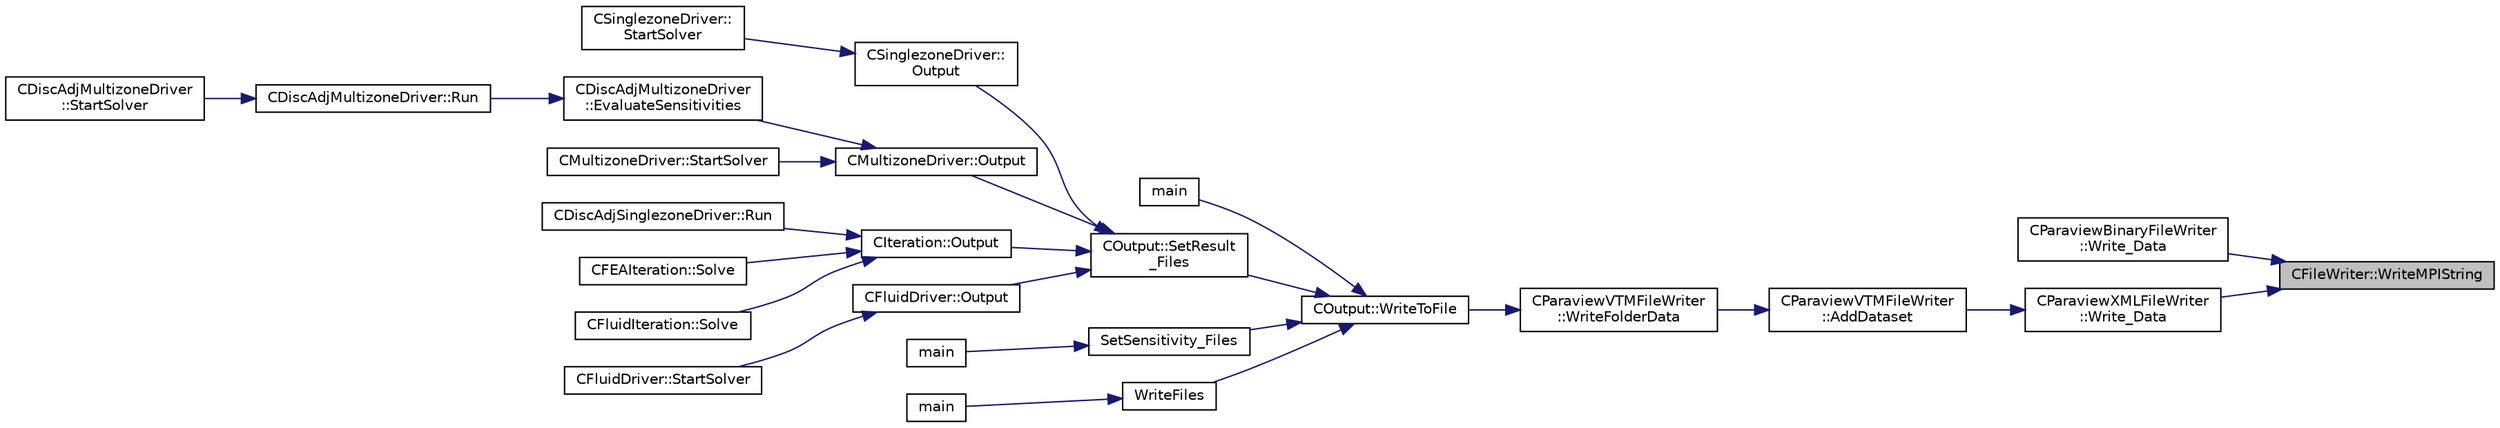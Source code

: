 digraph "CFileWriter::WriteMPIString"
{
 // LATEX_PDF_SIZE
  edge [fontname="Helvetica",fontsize="10",labelfontname="Helvetica",labelfontsize="10"];
  node [fontname="Helvetica",fontsize="10",shape=record];
  rankdir="RL";
  Node1 [label="CFileWriter::WriteMPIString",height=0.2,width=0.4,color="black", fillcolor="grey75", style="filled", fontcolor="black",tooltip="Write a string to a currently opened file using MPI I/O. Note: routine must be called collectively,..."];
  Node1 -> Node2 [dir="back",color="midnightblue",fontsize="10",style="solid",fontname="Helvetica"];
  Node2 [label="CParaviewBinaryFileWriter\l::Write_Data",height=0.2,width=0.4,color="black", fillcolor="white", style="filled",URL="$classCParaviewBinaryFileWriter.html#aef0775d67502b4dec3e2f8daaca6ff57",tooltip="Write sorted data to file in paraview binary file format."];
  Node1 -> Node3 [dir="back",color="midnightblue",fontsize="10",style="solid",fontname="Helvetica"];
  Node3 [label="CParaviewXMLFileWriter\l::Write_Data",height=0.2,width=0.4,color="black", fillcolor="white", style="filled",URL="$classCParaviewXMLFileWriter.html#a67c7dabde286ef41112636bc3461b5a7",tooltip="Write sorted data to file in paraview binary file format."];
  Node3 -> Node4 [dir="back",color="midnightblue",fontsize="10",style="solid",fontname="Helvetica"];
  Node4 [label="CParaviewVTMFileWriter\l::AddDataset",height=0.2,width=0.4,color="black", fillcolor="white", style="filled",URL="$classCParaviewVTMFileWriter.html#a7e23c6c603cddea399e0606e9416e0b5",tooltip="Add a new dataset by writing data from a datasorter to file and adding it to the vtm file."];
  Node4 -> Node5 [dir="back",color="midnightblue",fontsize="10",style="solid",fontname="Helvetica"];
  Node5 [label="CParaviewVTMFileWriter\l::WriteFolderData",height=0.2,width=0.4,color="black", fillcolor="white", style="filled",URL="$classCParaviewVTMFileWriter.html#aca95d6deb121a1dbf465810db3dd7d4d",tooltip="Write all data of the zones, boundaries into the folder."];
  Node5 -> Node6 [dir="back",color="midnightblue",fontsize="10",style="solid",fontname="Helvetica"];
  Node6 [label="COutput::WriteToFile",height=0.2,width=0.4,color="black", fillcolor="white", style="filled",URL="$classCOutput.html#a153a24cacc90f827f1e8751815764a4c",tooltip="Allocates the appropriate file writer based on the chosen format and writes sorted data to file."];
  Node6 -> Node7 [dir="back",color="midnightblue",fontsize="10",style="solid",fontname="Helvetica"];
  Node7 [label="main",height=0.2,width=0.4,color="black", fillcolor="white", style="filled",URL="$SU2__DEF_8cpp.html#a0ddf1224851353fc92bfbff6f499fa97",tooltip=" "];
  Node6 -> Node8 [dir="back",color="midnightblue",fontsize="10",style="solid",fontname="Helvetica"];
  Node8 [label="COutput::SetResult\l_Files",height=0.2,width=0.4,color="black", fillcolor="white", style="filled",URL="$classCOutput.html#a8cae0e94e8769f55d5865df600acbc2f",tooltip="Loop through all requested output files and write the volume output data."];
  Node8 -> Node9 [dir="back",color="midnightblue",fontsize="10",style="solid",fontname="Helvetica"];
  Node9 [label="CSinglezoneDriver::\lOutput",height=0.2,width=0.4,color="black", fillcolor="white", style="filled",URL="$classCSinglezoneDriver.html#a99b702e93a12b46a3d851cf1d970c6d5",tooltip="Output the solution in solution file."];
  Node9 -> Node10 [dir="back",color="midnightblue",fontsize="10",style="solid",fontname="Helvetica"];
  Node10 [label="CSinglezoneDriver::\lStartSolver",height=0.2,width=0.4,color="black", fillcolor="white", style="filled",URL="$classCSinglezoneDriver.html#ac98c6acfe034381fb3b77c6753c4d734",tooltip="[Overload] Launch the computation for single-zone problems."];
  Node8 -> Node11 [dir="back",color="midnightblue",fontsize="10",style="solid",fontname="Helvetica"];
  Node11 [label="CMultizoneDriver::Output",height=0.2,width=0.4,color="black", fillcolor="white", style="filled",URL="$classCMultizoneDriver.html#ad9b12dc5194755d1a06023898b056bcb",tooltip="Output the solution in solution file."];
  Node11 -> Node12 [dir="back",color="midnightblue",fontsize="10",style="solid",fontname="Helvetica"];
  Node12 [label="CDiscAdjMultizoneDriver\l::EvaluateSensitivities",height=0.2,width=0.4,color="black", fillcolor="white", style="filled",URL="$classCDiscAdjMultizoneDriver.html#a9d998fae109427a1061069800ad931c3",tooltip="Evaluate sensitivites for the current adjoint solution and output files."];
  Node12 -> Node13 [dir="back",color="midnightblue",fontsize="10",style="solid",fontname="Helvetica"];
  Node13 [label="CDiscAdjMultizoneDriver::Run",height=0.2,width=0.4,color="black", fillcolor="white", style="filled",URL="$classCDiscAdjMultizoneDriver.html#af996aecdb6d20aa4fc81c9b67295abf5",tooltip="[Overload] Run an discrete adjoint update of all solvers within multiple zones."];
  Node13 -> Node14 [dir="back",color="midnightblue",fontsize="10",style="solid",fontname="Helvetica"];
  Node14 [label="CDiscAdjMultizoneDriver\l::StartSolver",height=0.2,width=0.4,color="black", fillcolor="white", style="filled",URL="$classCDiscAdjMultizoneDriver.html#a75de0a1a482ceeed4301a384f1515092",tooltip="[Overload] Launch the computation for discrete adjoint multizone problems."];
  Node11 -> Node15 [dir="back",color="midnightblue",fontsize="10",style="solid",fontname="Helvetica"];
  Node15 [label="CMultizoneDriver::StartSolver",height=0.2,width=0.4,color="black", fillcolor="white", style="filled",URL="$classCMultizoneDriver.html#a48545e4827cc34298f792995e06d90dd",tooltip="[Overload] Launch the computation for multizone problems."];
  Node8 -> Node16 [dir="back",color="midnightblue",fontsize="10",style="solid",fontname="Helvetica"];
  Node16 [label="CIteration::Output",height=0.2,width=0.4,color="black", fillcolor="white", style="filled",URL="$classCIteration.html#a81703988a52c42fd644506cd2009c8e1",tooltip="A virtual member."];
  Node16 -> Node17 [dir="back",color="midnightblue",fontsize="10",style="solid",fontname="Helvetica"];
  Node17 [label="CDiscAdjSinglezoneDriver::Run",height=0.2,width=0.4,color="black", fillcolor="white", style="filled",URL="$classCDiscAdjSinglezoneDriver.html#a8f953f7bd46ee86ade056068e5eb2419",tooltip="Run a single iteration of the discrete adjoint solver with a single zone."];
  Node16 -> Node18 [dir="back",color="midnightblue",fontsize="10",style="solid",fontname="Helvetica"];
  Node18 [label="CFEAIteration::Solve",height=0.2,width=0.4,color="black", fillcolor="white", style="filled",URL="$classCFEAIteration.html#aba70dd8774515f274bbb361f44d30309",tooltip="Iterate the structural system for a number of Inner_Iter iterations."];
  Node16 -> Node19 [dir="back",color="midnightblue",fontsize="10",style="solid",fontname="Helvetica"];
  Node19 [label="CFluidIteration::Solve",height=0.2,width=0.4,color="black", fillcolor="white", style="filled",URL="$classCFluidIteration.html#ae4c454356af70246063fdcba4accb068",tooltip="Iterate the fluid system for a number of Inner_Iter iterations."];
  Node8 -> Node20 [dir="back",color="midnightblue",fontsize="10",style="solid",fontname="Helvetica"];
  Node20 [label="CFluidDriver::Output",height=0.2,width=0.4,color="black", fillcolor="white", style="filled",URL="$classCFluidDriver.html#ad2575e36367e41622f339bc2f07b64e3",tooltip="Output the solution in solution file."];
  Node20 -> Node21 [dir="back",color="midnightblue",fontsize="10",style="solid",fontname="Helvetica"];
  Node21 [label="CFluidDriver::StartSolver",height=0.2,width=0.4,color="black", fillcolor="white", style="filled",URL="$classCFluidDriver.html#aa0139a1e26f43f0154854c9f99ded978",tooltip="Launch the computation for all zones and all physics."];
  Node6 -> Node22 [dir="back",color="midnightblue",fontsize="10",style="solid",fontname="Helvetica"];
  Node22 [label="SetSensitivity_Files",height=0.2,width=0.4,color="black", fillcolor="white", style="filled",URL="$SU2__DOT_8cpp.html#a63d4fd49ad25f4916709545fb847948c",tooltip="Write the sensitivity (including mesh sensitivity) computed with the discrete adjoint method on the s..."];
  Node22 -> Node23 [dir="back",color="midnightblue",fontsize="10",style="solid",fontname="Helvetica"];
  Node23 [label="main",height=0.2,width=0.4,color="black", fillcolor="white", style="filled",URL="$SU2__DOT_8cpp.html#a0ddf1224851353fc92bfbff6f499fa97",tooltip=" "];
  Node6 -> Node24 [dir="back",color="midnightblue",fontsize="10",style="solid",fontname="Helvetica"];
  Node24 [label="WriteFiles",height=0.2,width=0.4,color="black", fillcolor="white", style="filled",URL="$SU2__SOL_8cpp.html#a43305e0af849b318ce139ccf6a164626",tooltip=" "];
  Node24 -> Node25 [dir="back",color="midnightblue",fontsize="10",style="solid",fontname="Helvetica"];
  Node25 [label="main",height=0.2,width=0.4,color="black", fillcolor="white", style="filled",URL="$SU2__SOL_8cpp.html#a0ddf1224851353fc92bfbff6f499fa97",tooltip=" "];
}
